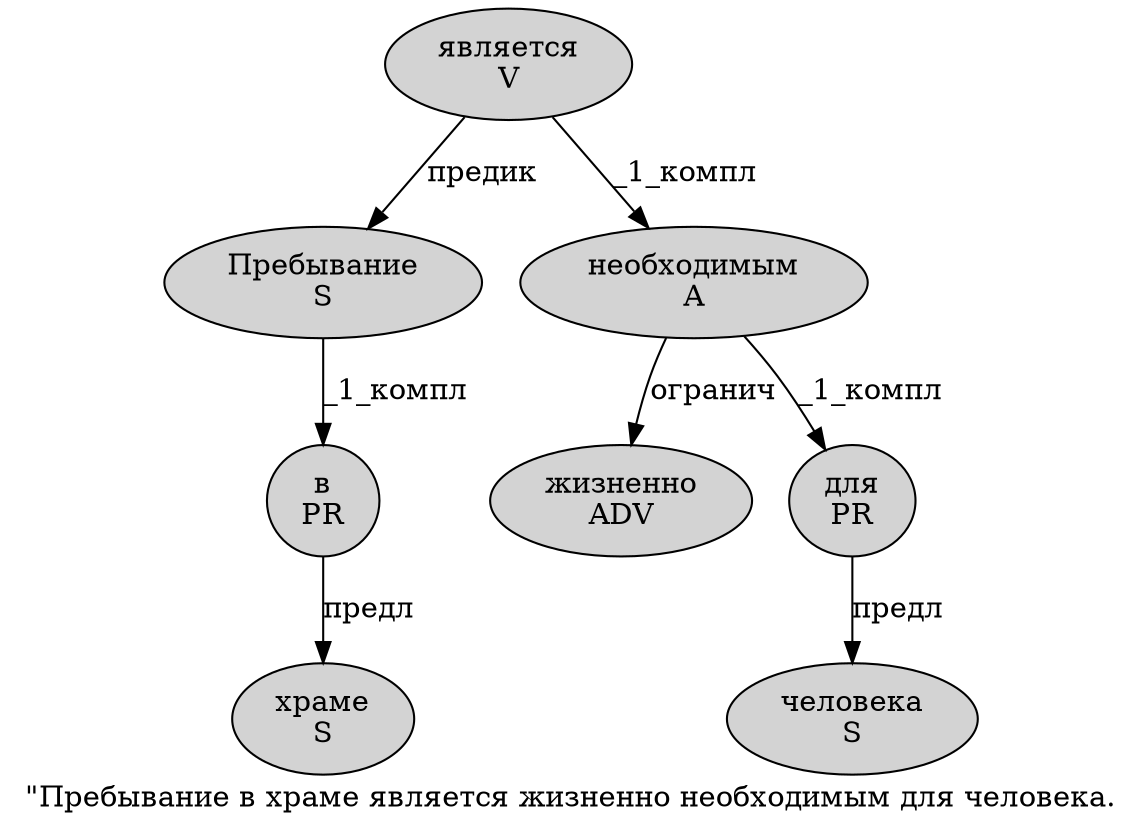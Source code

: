 digraph SENTENCE_284 {
	graph [label="\"Пребывание в храме является жизненно необходимым для человека."]
	node [style=filled]
		1 [label="Пребывание
S" color="" fillcolor=lightgray penwidth=1 shape=ellipse]
		2 [label="в
PR" color="" fillcolor=lightgray penwidth=1 shape=ellipse]
		3 [label="храме
S" color="" fillcolor=lightgray penwidth=1 shape=ellipse]
		4 [label="является
V" color="" fillcolor=lightgray penwidth=1 shape=ellipse]
		5 [label="жизненно
ADV" color="" fillcolor=lightgray penwidth=1 shape=ellipse]
		6 [label="необходимым
A" color="" fillcolor=lightgray penwidth=1 shape=ellipse]
		7 [label="для
PR" color="" fillcolor=lightgray penwidth=1 shape=ellipse]
		8 [label="человека
S" color="" fillcolor=lightgray penwidth=1 shape=ellipse]
			6 -> 5 [label="огранич"]
			6 -> 7 [label="_1_компл"]
			1 -> 2 [label="_1_компл"]
			2 -> 3 [label="предл"]
			7 -> 8 [label="предл"]
			4 -> 1 [label="предик"]
			4 -> 6 [label="_1_компл"]
}